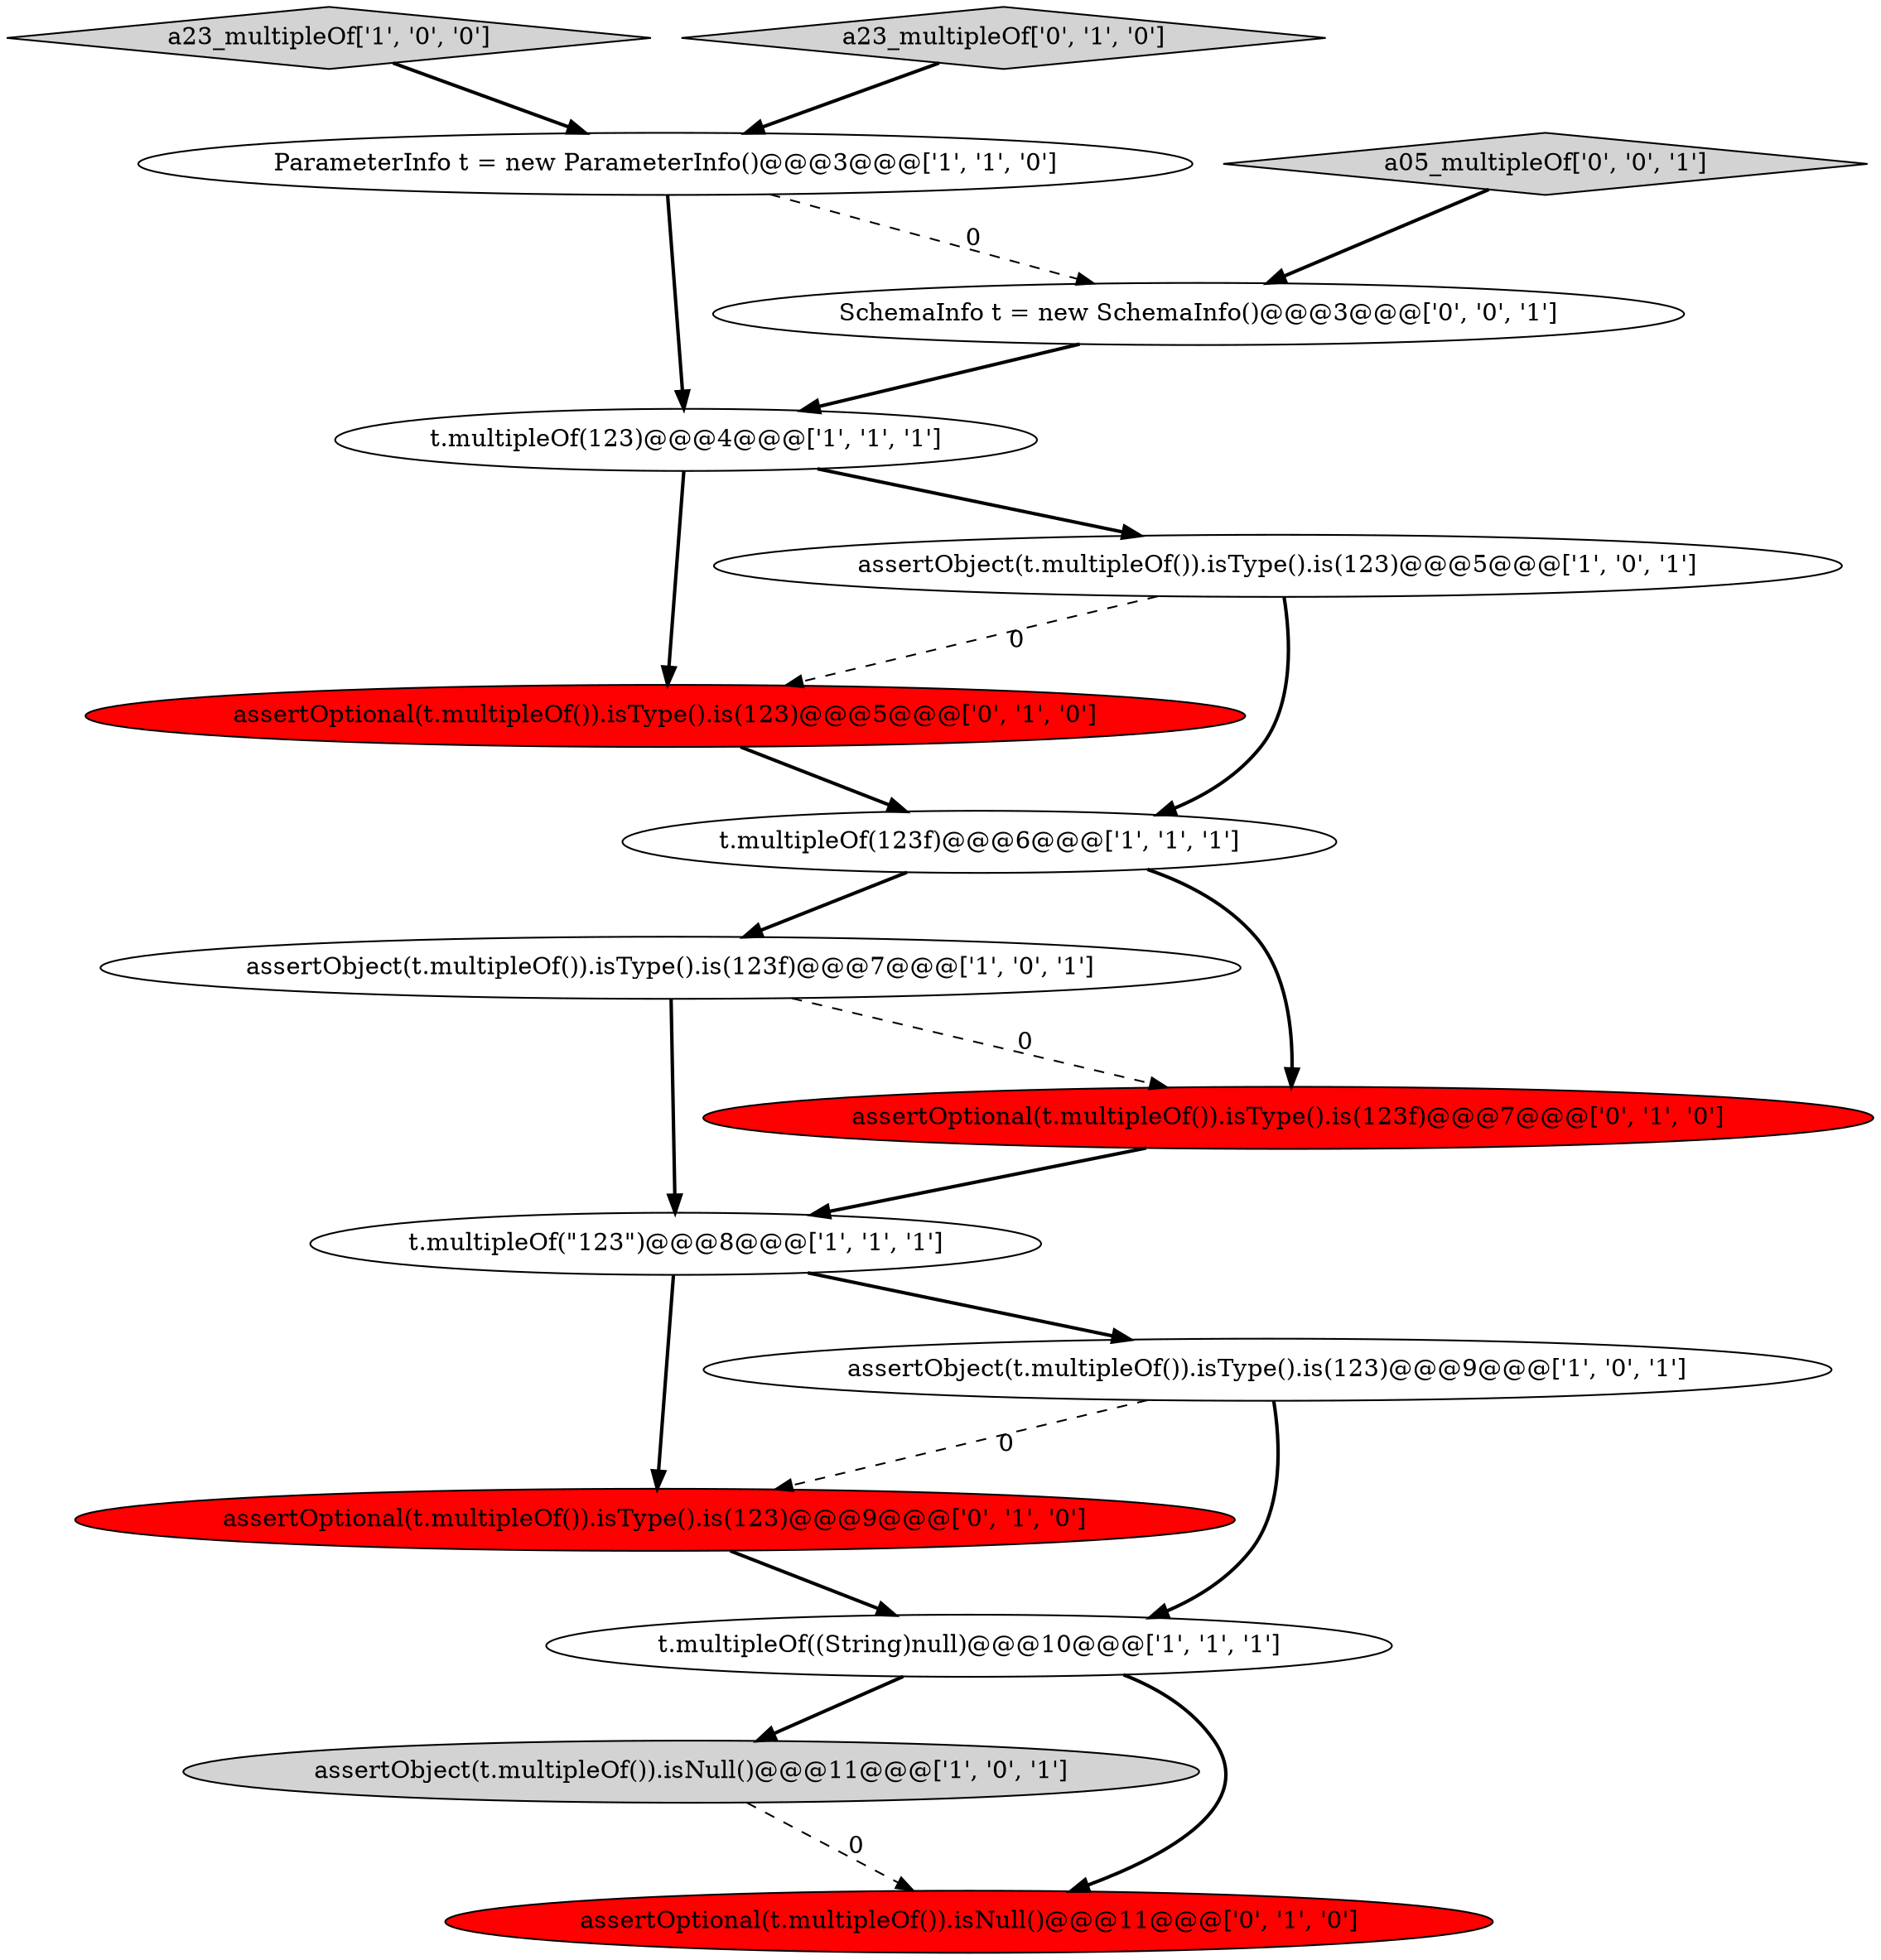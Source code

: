 digraph {
8 [style = filled, label = "assertObject(t.multipleOf()).isNull()@@@11@@@['1', '0', '1']", fillcolor = lightgray, shape = ellipse image = "AAA0AAABBB1BBB"];
10 [style = filled, label = "assertOptional(t.multipleOf()).isNull()@@@11@@@['0', '1', '0']", fillcolor = red, shape = ellipse image = "AAA1AAABBB2BBB"];
3 [style = filled, label = "t.multipleOf(123)@@@4@@@['1', '1', '1']", fillcolor = white, shape = ellipse image = "AAA0AAABBB1BBB"];
1 [style = filled, label = "t.multipleOf(\"123\")@@@8@@@['1', '1', '1']", fillcolor = white, shape = ellipse image = "AAA0AAABBB1BBB"];
0 [style = filled, label = "assertObject(t.multipleOf()).isType().is(123f)@@@7@@@['1', '0', '1']", fillcolor = white, shape = ellipse image = "AAA0AAABBB1BBB"];
2 [style = filled, label = "a23_multipleOf['1', '0', '0']", fillcolor = lightgray, shape = diamond image = "AAA0AAABBB1BBB"];
15 [style = filled, label = "SchemaInfo t = new SchemaInfo()@@@3@@@['0', '0', '1']", fillcolor = white, shape = ellipse image = "AAA0AAABBB3BBB"];
4 [style = filled, label = "ParameterInfo t = new ParameterInfo()@@@3@@@['1', '1', '0']", fillcolor = white, shape = ellipse image = "AAA0AAABBB1BBB"];
12 [style = filled, label = "assertOptional(t.multipleOf()).isType().is(123f)@@@7@@@['0', '1', '0']", fillcolor = red, shape = ellipse image = "AAA1AAABBB2BBB"];
6 [style = filled, label = "t.multipleOf((String)null)@@@10@@@['1', '1', '1']", fillcolor = white, shape = ellipse image = "AAA0AAABBB1BBB"];
11 [style = filled, label = "assertOptional(t.multipleOf()).isType().is(123)@@@5@@@['0', '1', '0']", fillcolor = red, shape = ellipse image = "AAA1AAABBB2BBB"];
13 [style = filled, label = "assertOptional(t.multipleOf()).isType().is(123)@@@9@@@['0', '1', '0']", fillcolor = red, shape = ellipse image = "AAA1AAABBB2BBB"];
16 [style = filled, label = "a05_multipleOf['0', '0', '1']", fillcolor = lightgray, shape = diamond image = "AAA0AAABBB3BBB"];
5 [style = filled, label = "assertObject(t.multipleOf()).isType().is(123)@@@5@@@['1', '0', '1']", fillcolor = white, shape = ellipse image = "AAA0AAABBB1BBB"];
7 [style = filled, label = "t.multipleOf(123f)@@@6@@@['1', '1', '1']", fillcolor = white, shape = ellipse image = "AAA0AAABBB1BBB"];
9 [style = filled, label = "assertObject(t.multipleOf()).isType().is(123)@@@9@@@['1', '0', '1']", fillcolor = white, shape = ellipse image = "AAA0AAABBB1BBB"];
14 [style = filled, label = "a23_multipleOf['0', '1', '0']", fillcolor = lightgray, shape = diamond image = "AAA0AAABBB2BBB"];
16->15 [style = bold, label=""];
4->3 [style = bold, label=""];
8->10 [style = dashed, label="0"];
7->12 [style = bold, label=""];
3->11 [style = bold, label=""];
7->0 [style = bold, label=""];
0->12 [style = dashed, label="0"];
15->3 [style = bold, label=""];
12->1 [style = bold, label=""];
2->4 [style = bold, label=""];
1->13 [style = bold, label=""];
1->9 [style = bold, label=""];
9->6 [style = bold, label=""];
3->5 [style = bold, label=""];
5->11 [style = dashed, label="0"];
0->1 [style = bold, label=""];
4->15 [style = dashed, label="0"];
6->10 [style = bold, label=""];
6->8 [style = bold, label=""];
9->13 [style = dashed, label="0"];
5->7 [style = bold, label=""];
13->6 [style = bold, label=""];
11->7 [style = bold, label=""];
14->4 [style = bold, label=""];
}
